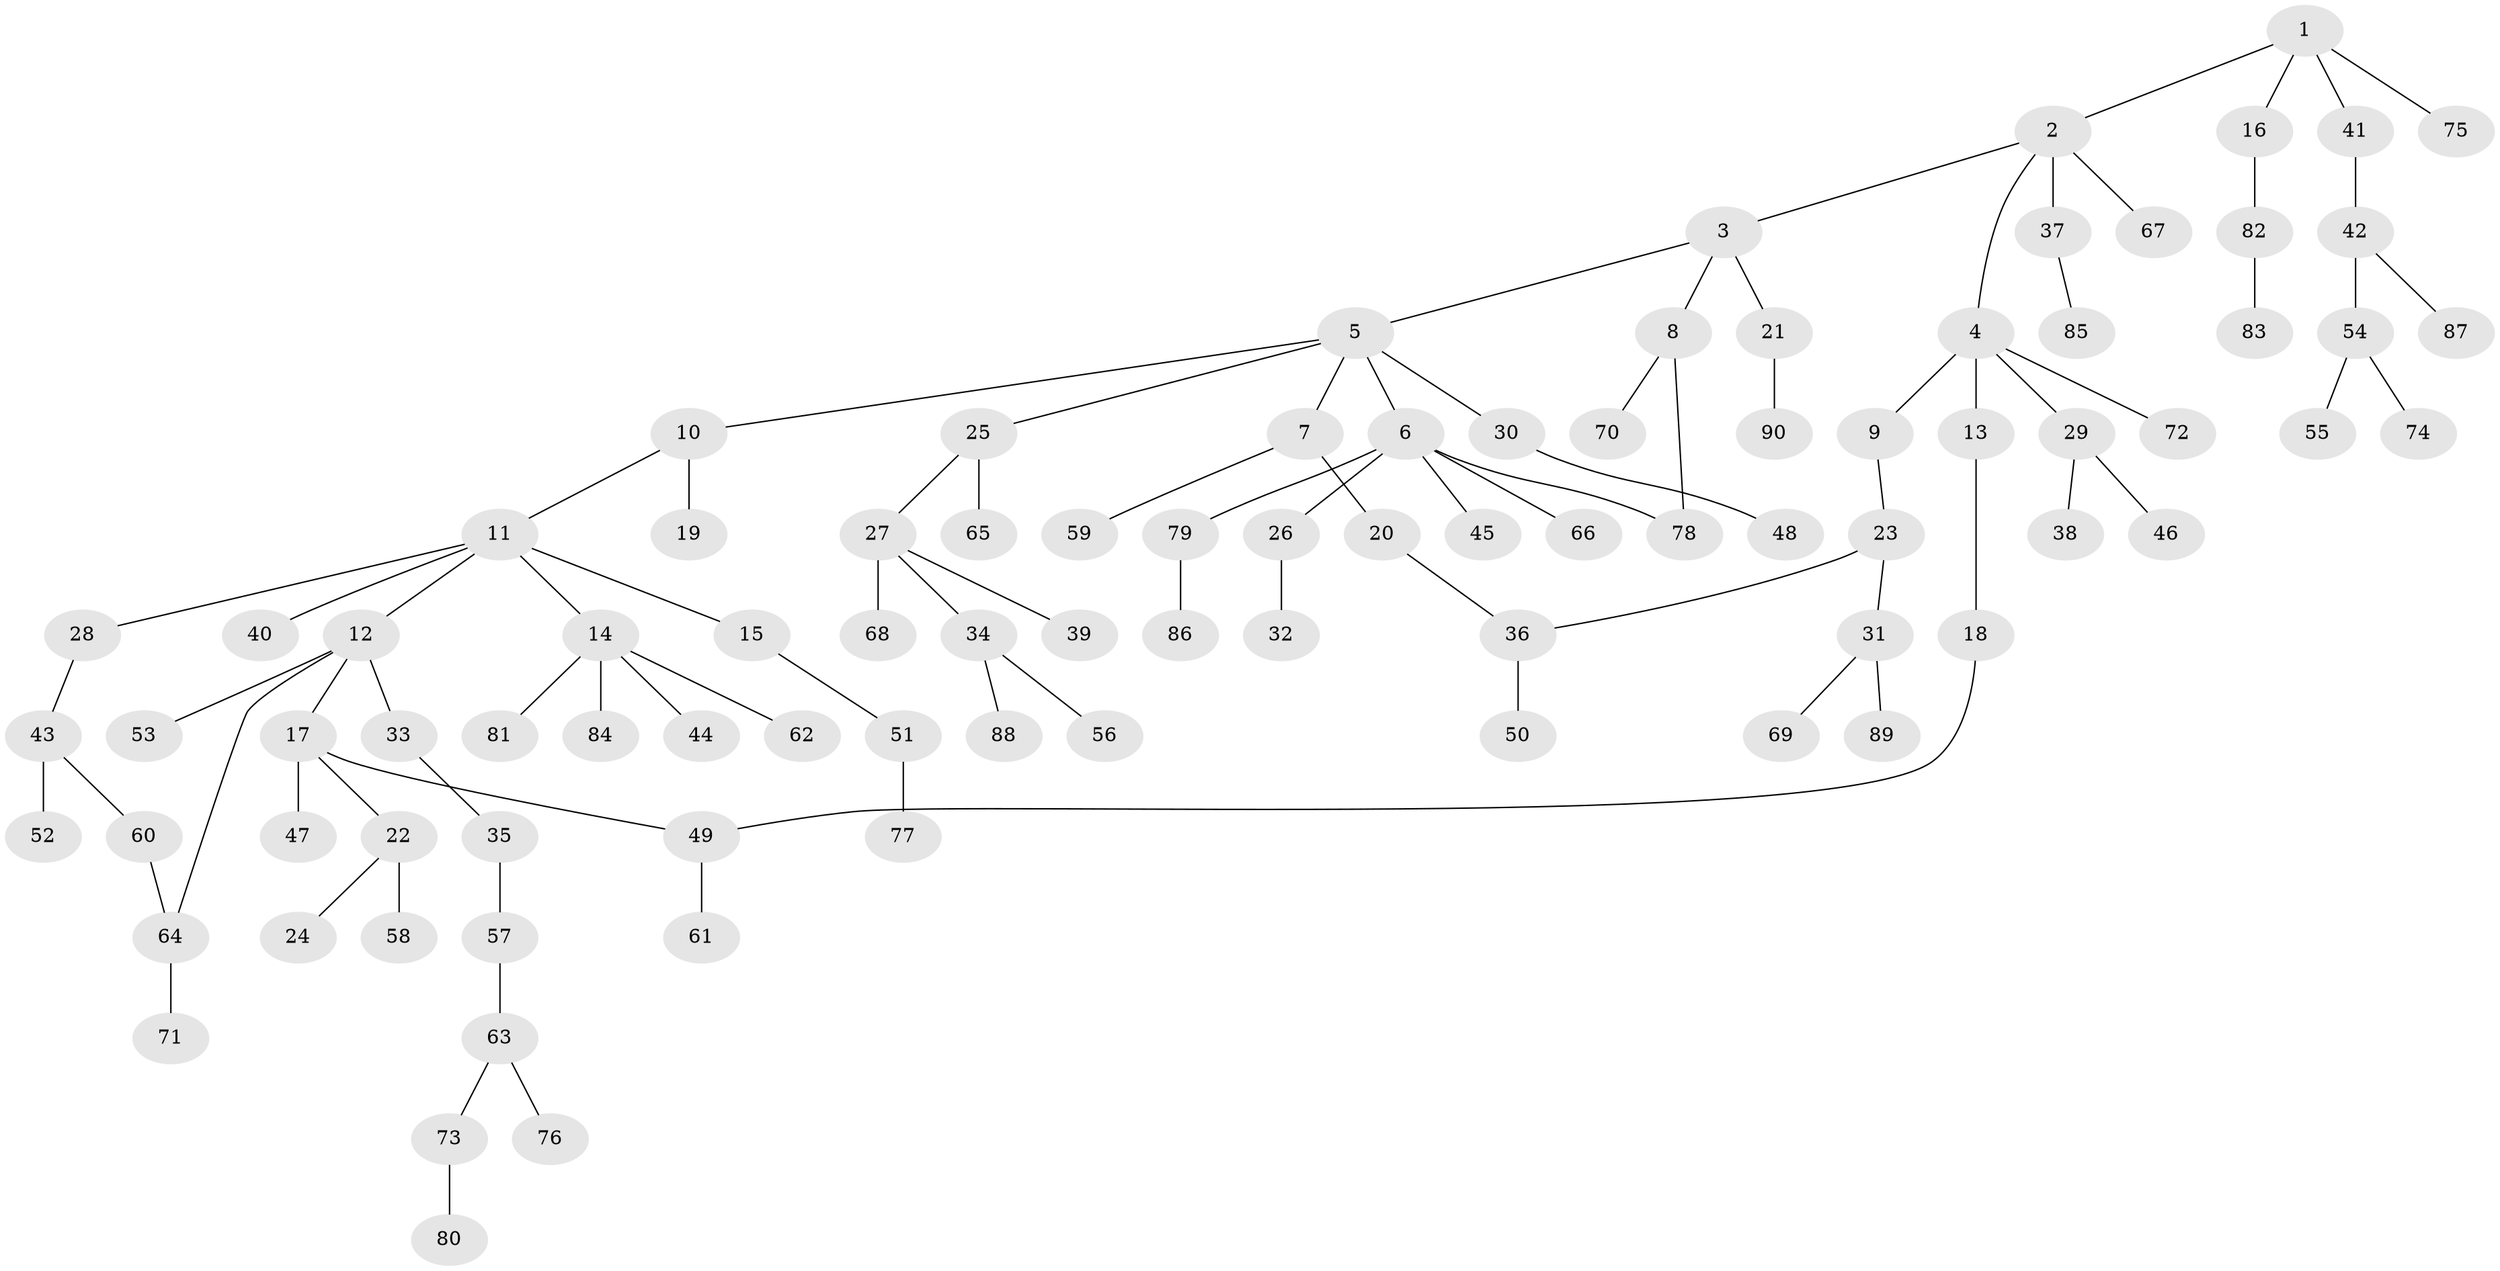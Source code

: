 // Generated by graph-tools (version 1.1) at 2025/25/03/09/25 03:25:28]
// undirected, 90 vertices, 93 edges
graph export_dot {
graph [start="1"]
  node [color=gray90,style=filled];
  1;
  2;
  3;
  4;
  5;
  6;
  7;
  8;
  9;
  10;
  11;
  12;
  13;
  14;
  15;
  16;
  17;
  18;
  19;
  20;
  21;
  22;
  23;
  24;
  25;
  26;
  27;
  28;
  29;
  30;
  31;
  32;
  33;
  34;
  35;
  36;
  37;
  38;
  39;
  40;
  41;
  42;
  43;
  44;
  45;
  46;
  47;
  48;
  49;
  50;
  51;
  52;
  53;
  54;
  55;
  56;
  57;
  58;
  59;
  60;
  61;
  62;
  63;
  64;
  65;
  66;
  67;
  68;
  69;
  70;
  71;
  72;
  73;
  74;
  75;
  76;
  77;
  78;
  79;
  80;
  81;
  82;
  83;
  84;
  85;
  86;
  87;
  88;
  89;
  90;
  1 -- 2;
  1 -- 16;
  1 -- 41;
  1 -- 75;
  2 -- 3;
  2 -- 4;
  2 -- 37;
  2 -- 67;
  3 -- 5;
  3 -- 8;
  3 -- 21;
  4 -- 9;
  4 -- 13;
  4 -- 29;
  4 -- 72;
  5 -- 6;
  5 -- 7;
  5 -- 10;
  5 -- 25;
  5 -- 30;
  6 -- 26;
  6 -- 45;
  6 -- 66;
  6 -- 79;
  6 -- 78;
  7 -- 20;
  7 -- 59;
  8 -- 70;
  8 -- 78;
  9 -- 23;
  10 -- 11;
  10 -- 19;
  11 -- 12;
  11 -- 14;
  11 -- 15;
  11 -- 28;
  11 -- 40;
  12 -- 17;
  12 -- 33;
  12 -- 53;
  12 -- 64;
  13 -- 18;
  14 -- 44;
  14 -- 62;
  14 -- 81;
  14 -- 84;
  15 -- 51;
  16 -- 82;
  17 -- 22;
  17 -- 47;
  17 -- 49;
  18 -- 49;
  20 -- 36;
  21 -- 90;
  22 -- 24;
  22 -- 58;
  23 -- 31;
  23 -- 36;
  25 -- 27;
  25 -- 65;
  26 -- 32;
  27 -- 34;
  27 -- 39;
  27 -- 68;
  28 -- 43;
  29 -- 38;
  29 -- 46;
  30 -- 48;
  31 -- 69;
  31 -- 89;
  33 -- 35;
  34 -- 56;
  34 -- 88;
  35 -- 57;
  36 -- 50;
  37 -- 85;
  41 -- 42;
  42 -- 54;
  42 -- 87;
  43 -- 52;
  43 -- 60;
  49 -- 61;
  51 -- 77;
  54 -- 55;
  54 -- 74;
  57 -- 63;
  60 -- 64;
  63 -- 73;
  63 -- 76;
  64 -- 71;
  73 -- 80;
  79 -- 86;
  82 -- 83;
}

